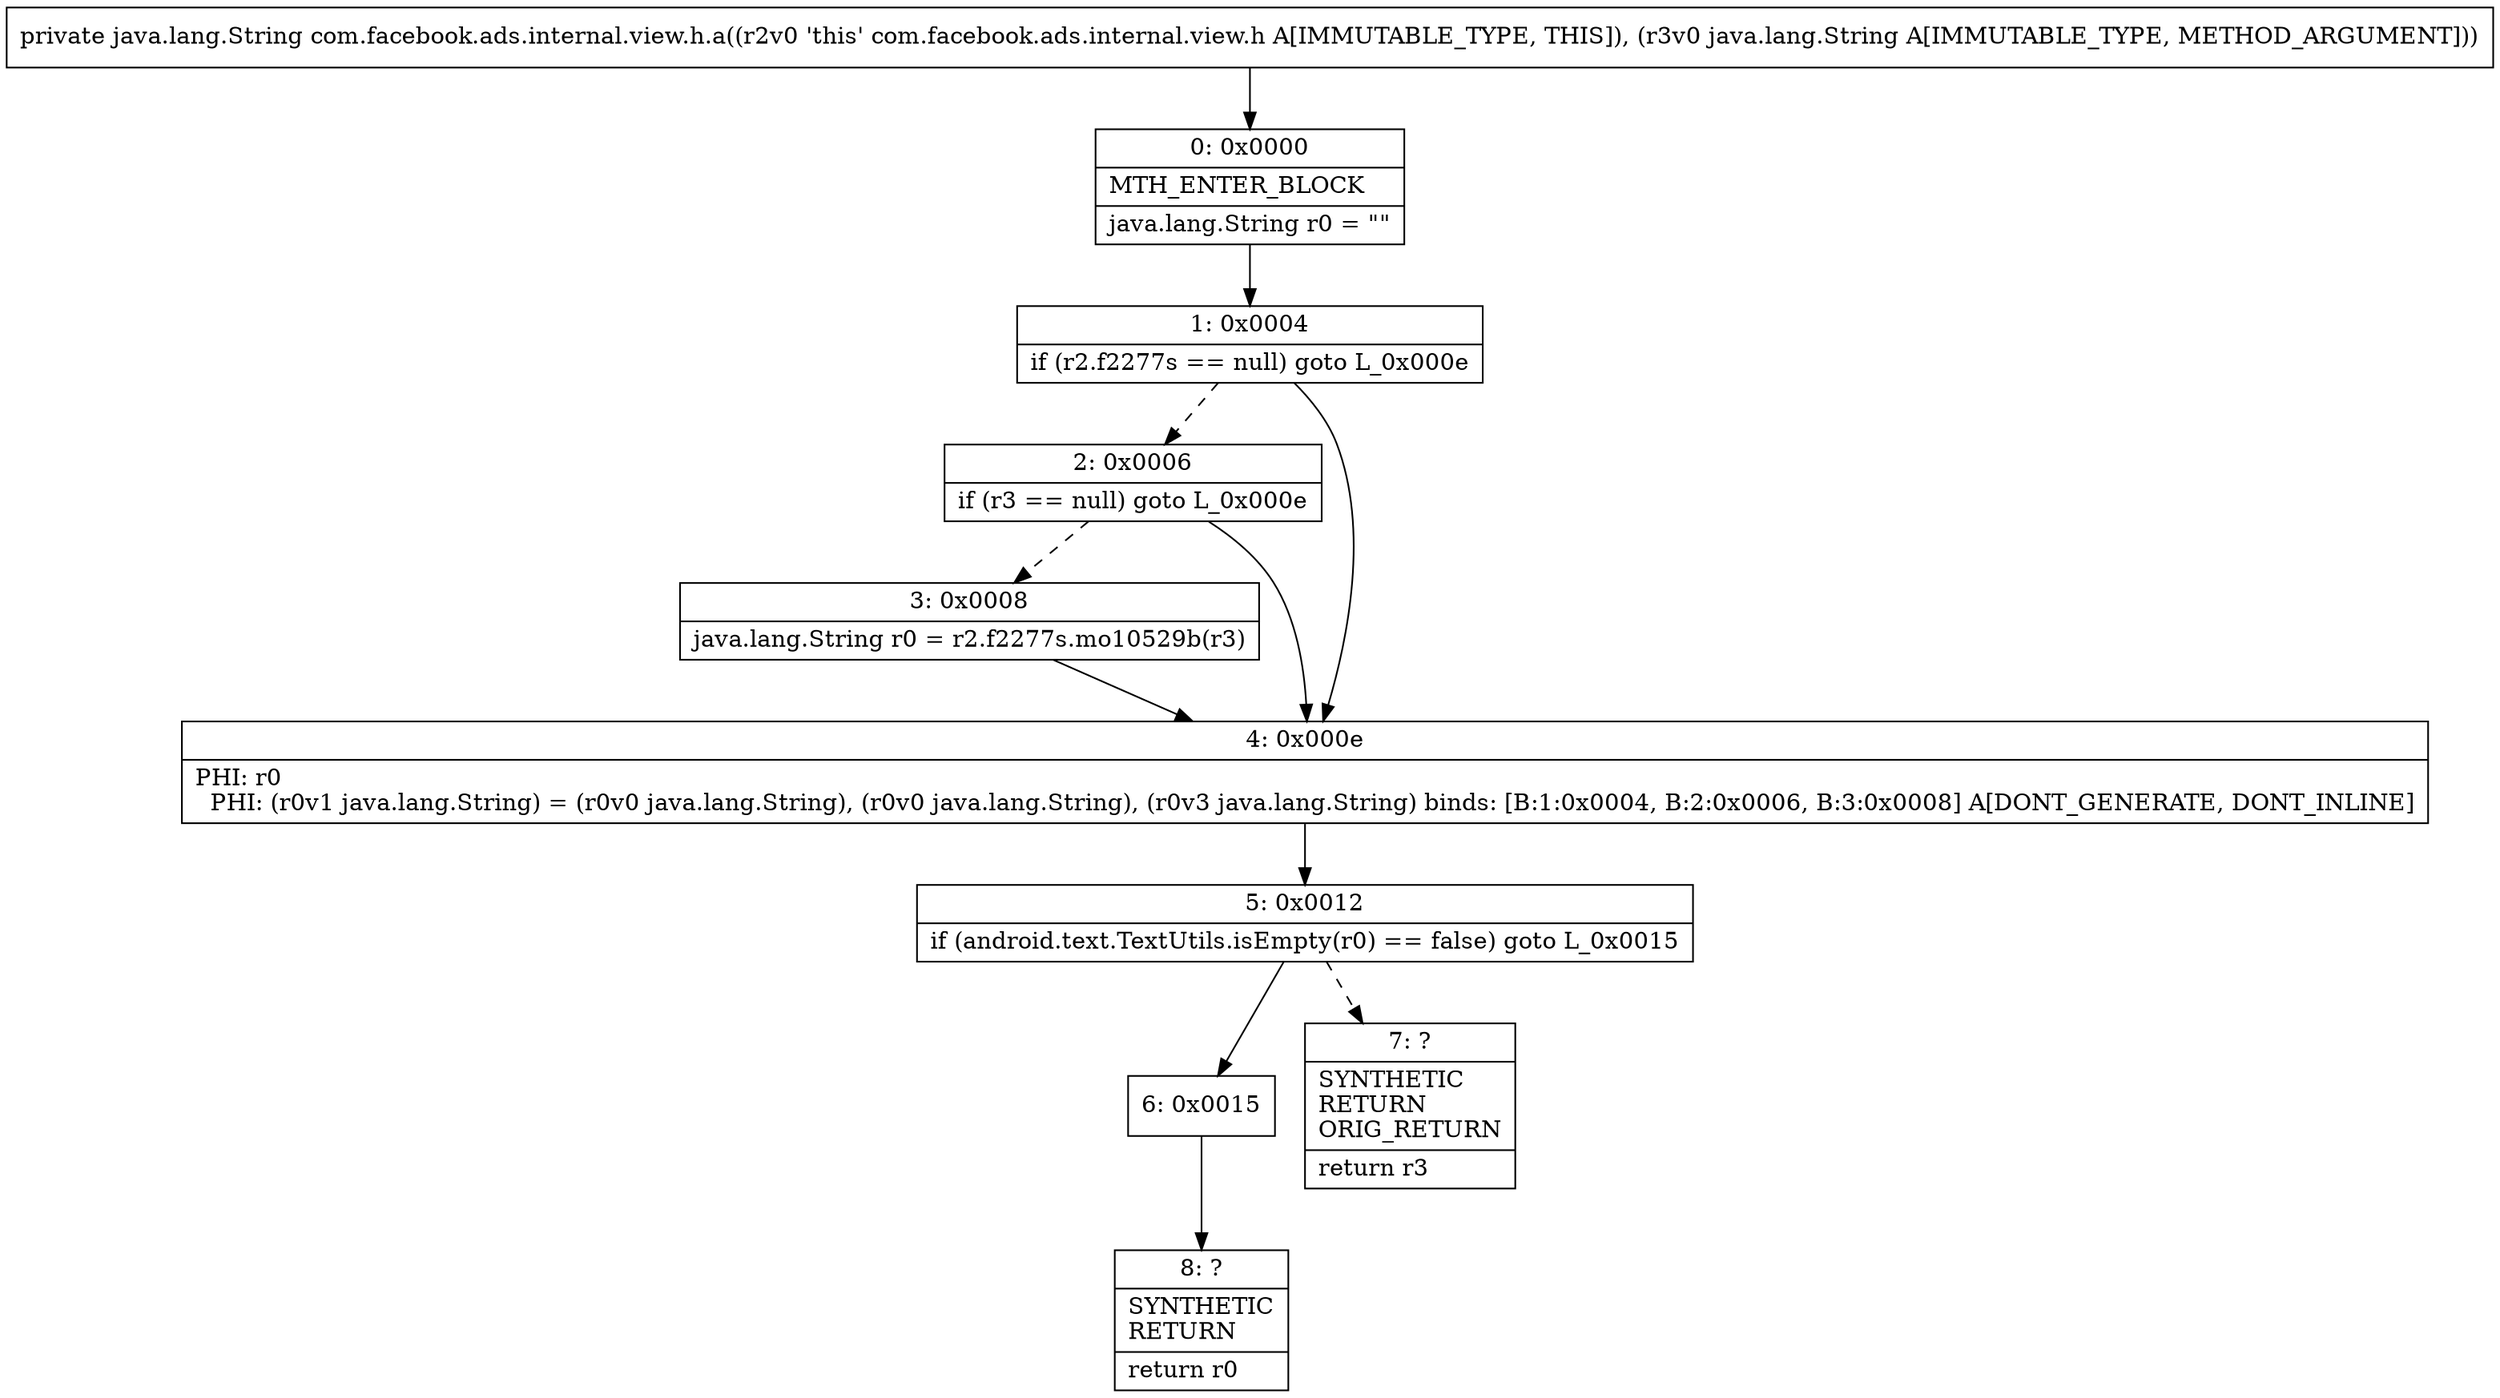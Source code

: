 digraph "CFG forcom.facebook.ads.internal.view.h.a(Ljava\/lang\/String;)Ljava\/lang\/String;" {
Node_0 [shape=record,label="{0\:\ 0x0000|MTH_ENTER_BLOCK\l|java.lang.String r0 = \"\"\l}"];
Node_1 [shape=record,label="{1\:\ 0x0004|if (r2.f2277s == null) goto L_0x000e\l}"];
Node_2 [shape=record,label="{2\:\ 0x0006|if (r3 == null) goto L_0x000e\l}"];
Node_3 [shape=record,label="{3\:\ 0x0008|java.lang.String r0 = r2.f2277s.mo10529b(r3)\l}"];
Node_4 [shape=record,label="{4\:\ 0x000e|PHI: r0 \l  PHI: (r0v1 java.lang.String) = (r0v0 java.lang.String), (r0v0 java.lang.String), (r0v3 java.lang.String) binds: [B:1:0x0004, B:2:0x0006, B:3:0x0008] A[DONT_GENERATE, DONT_INLINE]\l}"];
Node_5 [shape=record,label="{5\:\ 0x0012|if (android.text.TextUtils.isEmpty(r0) == false) goto L_0x0015\l}"];
Node_6 [shape=record,label="{6\:\ 0x0015}"];
Node_7 [shape=record,label="{7\:\ ?|SYNTHETIC\lRETURN\lORIG_RETURN\l|return r3\l}"];
Node_8 [shape=record,label="{8\:\ ?|SYNTHETIC\lRETURN\l|return r0\l}"];
MethodNode[shape=record,label="{private java.lang.String com.facebook.ads.internal.view.h.a((r2v0 'this' com.facebook.ads.internal.view.h A[IMMUTABLE_TYPE, THIS]), (r3v0 java.lang.String A[IMMUTABLE_TYPE, METHOD_ARGUMENT])) }"];
MethodNode -> Node_0;
Node_0 -> Node_1;
Node_1 -> Node_2[style=dashed];
Node_1 -> Node_4;
Node_2 -> Node_3[style=dashed];
Node_2 -> Node_4;
Node_3 -> Node_4;
Node_4 -> Node_5;
Node_5 -> Node_6;
Node_5 -> Node_7[style=dashed];
Node_6 -> Node_8;
}

